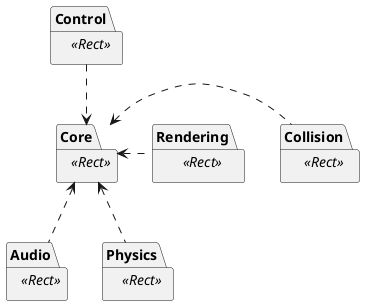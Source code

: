 @startuml

package Core <<Rect>> {
}

package Control <<Rect>> {
}

package Collision <<Rect>> {
}

package Audio <<Rect>> {
}

package Rendering <<Rect>> {
}

package Physics <<Rect>> {
}

Core <.up. Control
Collision .left.> Core
Core <.. Audio
Core <.right. Rendering
Core <.down. Physics 

@enduml